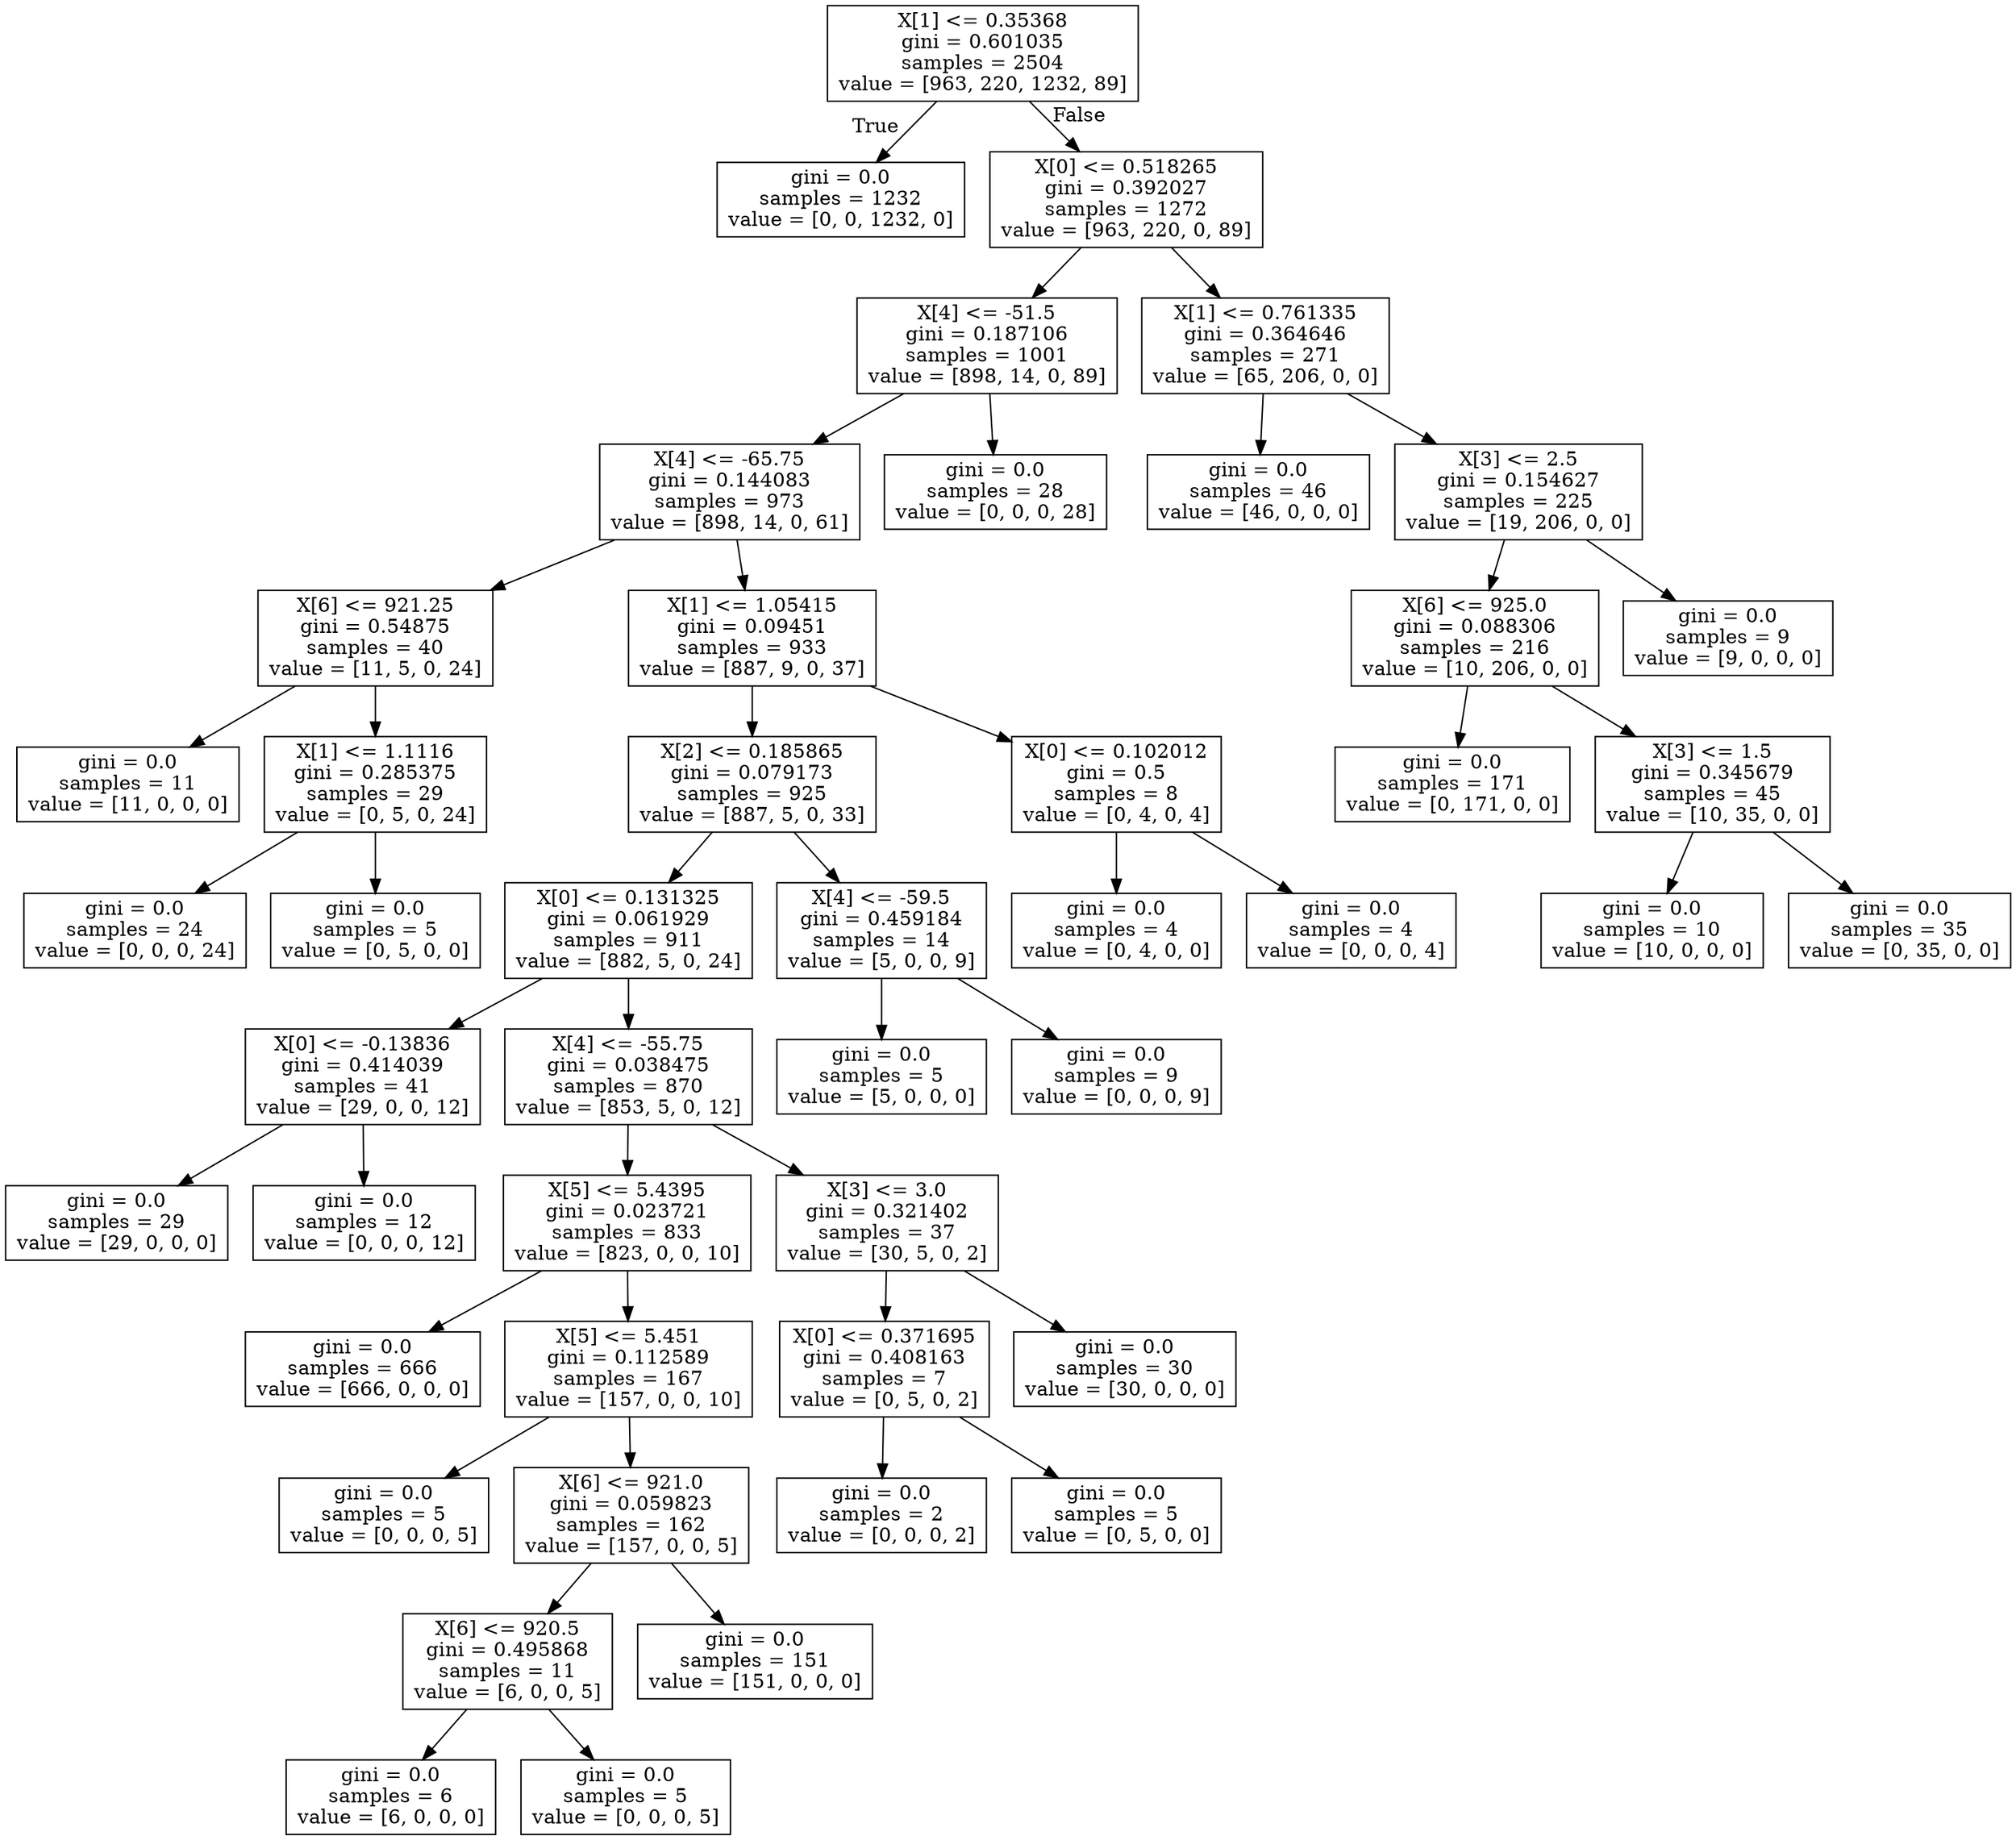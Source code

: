 digraph Tree {
node [shape=box] ;
0 [label="X[1] <= 0.35368\ngini = 0.601035\nsamples = 2504\nvalue = [963, 220, 1232, 89]"] ;
1 [label="gini = 0.0\nsamples = 1232\nvalue = [0, 0, 1232, 0]"] ;
0 -> 1 [labeldistance=2.5, labelangle=45, headlabel="True"] ;
2 [label="X[0] <= 0.518265\ngini = 0.392027\nsamples = 1272\nvalue = [963, 220, 0, 89]"] ;
0 -> 2 [labeldistance=2.5, labelangle=-45, headlabel="False"] ;
3 [label="X[4] <= -51.5\ngini = 0.187106\nsamples = 1001\nvalue = [898, 14, 0, 89]"] ;
2 -> 3 ;
4 [label="X[4] <= -65.75\ngini = 0.144083\nsamples = 973\nvalue = [898, 14, 0, 61]"] ;
3 -> 4 ;
5 [label="X[6] <= 921.25\ngini = 0.54875\nsamples = 40\nvalue = [11, 5, 0, 24]"] ;
4 -> 5 ;
6 [label="gini = 0.0\nsamples = 11\nvalue = [11, 0, 0, 0]"] ;
5 -> 6 ;
7 [label="X[1] <= 1.1116\ngini = 0.285375\nsamples = 29\nvalue = [0, 5, 0, 24]"] ;
5 -> 7 ;
8 [label="gini = 0.0\nsamples = 24\nvalue = [0, 0, 0, 24]"] ;
7 -> 8 ;
9 [label="gini = 0.0\nsamples = 5\nvalue = [0, 5, 0, 0]"] ;
7 -> 9 ;
10 [label="X[1] <= 1.05415\ngini = 0.09451\nsamples = 933\nvalue = [887, 9, 0, 37]"] ;
4 -> 10 ;
11 [label="X[2] <= 0.185865\ngini = 0.079173\nsamples = 925\nvalue = [887, 5, 0, 33]"] ;
10 -> 11 ;
12 [label="X[0] <= 0.131325\ngini = 0.061929\nsamples = 911\nvalue = [882, 5, 0, 24]"] ;
11 -> 12 ;
13 [label="X[0] <= -0.13836\ngini = 0.414039\nsamples = 41\nvalue = [29, 0, 0, 12]"] ;
12 -> 13 ;
14 [label="gini = 0.0\nsamples = 29\nvalue = [29, 0, 0, 0]"] ;
13 -> 14 ;
15 [label="gini = 0.0\nsamples = 12\nvalue = [0, 0, 0, 12]"] ;
13 -> 15 ;
16 [label="X[4] <= -55.75\ngini = 0.038475\nsamples = 870\nvalue = [853, 5, 0, 12]"] ;
12 -> 16 ;
17 [label="X[5] <= 5.4395\ngini = 0.023721\nsamples = 833\nvalue = [823, 0, 0, 10]"] ;
16 -> 17 ;
18 [label="gini = 0.0\nsamples = 666\nvalue = [666, 0, 0, 0]"] ;
17 -> 18 ;
19 [label="X[5] <= 5.451\ngini = 0.112589\nsamples = 167\nvalue = [157, 0, 0, 10]"] ;
17 -> 19 ;
20 [label="gini = 0.0\nsamples = 5\nvalue = [0, 0, 0, 5]"] ;
19 -> 20 ;
21 [label="X[6] <= 921.0\ngini = 0.059823\nsamples = 162\nvalue = [157, 0, 0, 5]"] ;
19 -> 21 ;
22 [label="X[6] <= 920.5\ngini = 0.495868\nsamples = 11\nvalue = [6, 0, 0, 5]"] ;
21 -> 22 ;
23 [label="gini = 0.0\nsamples = 6\nvalue = [6, 0, 0, 0]"] ;
22 -> 23 ;
24 [label="gini = 0.0\nsamples = 5\nvalue = [0, 0, 0, 5]"] ;
22 -> 24 ;
25 [label="gini = 0.0\nsamples = 151\nvalue = [151, 0, 0, 0]"] ;
21 -> 25 ;
26 [label="X[3] <= 3.0\ngini = 0.321402\nsamples = 37\nvalue = [30, 5, 0, 2]"] ;
16 -> 26 ;
27 [label="X[0] <= 0.371695\ngini = 0.408163\nsamples = 7\nvalue = [0, 5, 0, 2]"] ;
26 -> 27 ;
28 [label="gini = 0.0\nsamples = 2\nvalue = [0, 0, 0, 2]"] ;
27 -> 28 ;
29 [label="gini = 0.0\nsamples = 5\nvalue = [0, 5, 0, 0]"] ;
27 -> 29 ;
30 [label="gini = 0.0\nsamples = 30\nvalue = [30, 0, 0, 0]"] ;
26 -> 30 ;
31 [label="X[4] <= -59.5\ngini = 0.459184\nsamples = 14\nvalue = [5, 0, 0, 9]"] ;
11 -> 31 ;
32 [label="gini = 0.0\nsamples = 5\nvalue = [5, 0, 0, 0]"] ;
31 -> 32 ;
33 [label="gini = 0.0\nsamples = 9\nvalue = [0, 0, 0, 9]"] ;
31 -> 33 ;
34 [label="X[0] <= 0.102012\ngini = 0.5\nsamples = 8\nvalue = [0, 4, 0, 4]"] ;
10 -> 34 ;
35 [label="gini = 0.0\nsamples = 4\nvalue = [0, 4, 0, 0]"] ;
34 -> 35 ;
36 [label="gini = 0.0\nsamples = 4\nvalue = [0, 0, 0, 4]"] ;
34 -> 36 ;
37 [label="gini = 0.0\nsamples = 28\nvalue = [0, 0, 0, 28]"] ;
3 -> 37 ;
38 [label="X[1] <= 0.761335\ngini = 0.364646\nsamples = 271\nvalue = [65, 206, 0, 0]"] ;
2 -> 38 ;
39 [label="gini = 0.0\nsamples = 46\nvalue = [46, 0, 0, 0]"] ;
38 -> 39 ;
40 [label="X[3] <= 2.5\ngini = 0.154627\nsamples = 225\nvalue = [19, 206, 0, 0]"] ;
38 -> 40 ;
41 [label="X[6] <= 925.0\ngini = 0.088306\nsamples = 216\nvalue = [10, 206, 0, 0]"] ;
40 -> 41 ;
42 [label="gini = 0.0\nsamples = 171\nvalue = [0, 171, 0, 0]"] ;
41 -> 42 ;
43 [label="X[3] <= 1.5\ngini = 0.345679\nsamples = 45\nvalue = [10, 35, 0, 0]"] ;
41 -> 43 ;
44 [label="gini = 0.0\nsamples = 10\nvalue = [10, 0, 0, 0]"] ;
43 -> 44 ;
45 [label="gini = 0.0\nsamples = 35\nvalue = [0, 35, 0, 0]"] ;
43 -> 45 ;
46 [label="gini = 0.0\nsamples = 9\nvalue = [9, 0, 0, 0]"] ;
40 -> 46 ;
}